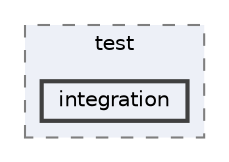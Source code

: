 digraph "lib/test/integration"
{
 // LATEX_PDF_SIZE
  bgcolor="transparent";
  edge [fontname=Helvetica,fontsize=10,labelfontname=Helvetica,labelfontsize=10];
  node [fontname=Helvetica,fontsize=10,shape=box,height=0.2,width=0.4];
  compound=true
  subgraph clusterdir_8b9db0be09d875f52c8b0c21d8fe276e {
    graph [ bgcolor="#edf0f7", pencolor="grey50", label="test", fontname=Helvetica,fontsize=10 style="filled,dashed", URL="dir_8b9db0be09d875f52c8b0c21d8fe276e.html",tooltip=""]
  dir_69b209759d15eaef571a58c866593d87 [label="integration", fillcolor="#edf0f7", color="grey25", style="filled,bold", URL="dir_69b209759d15eaef571a58c866593d87.html",tooltip=""];
  }
}
